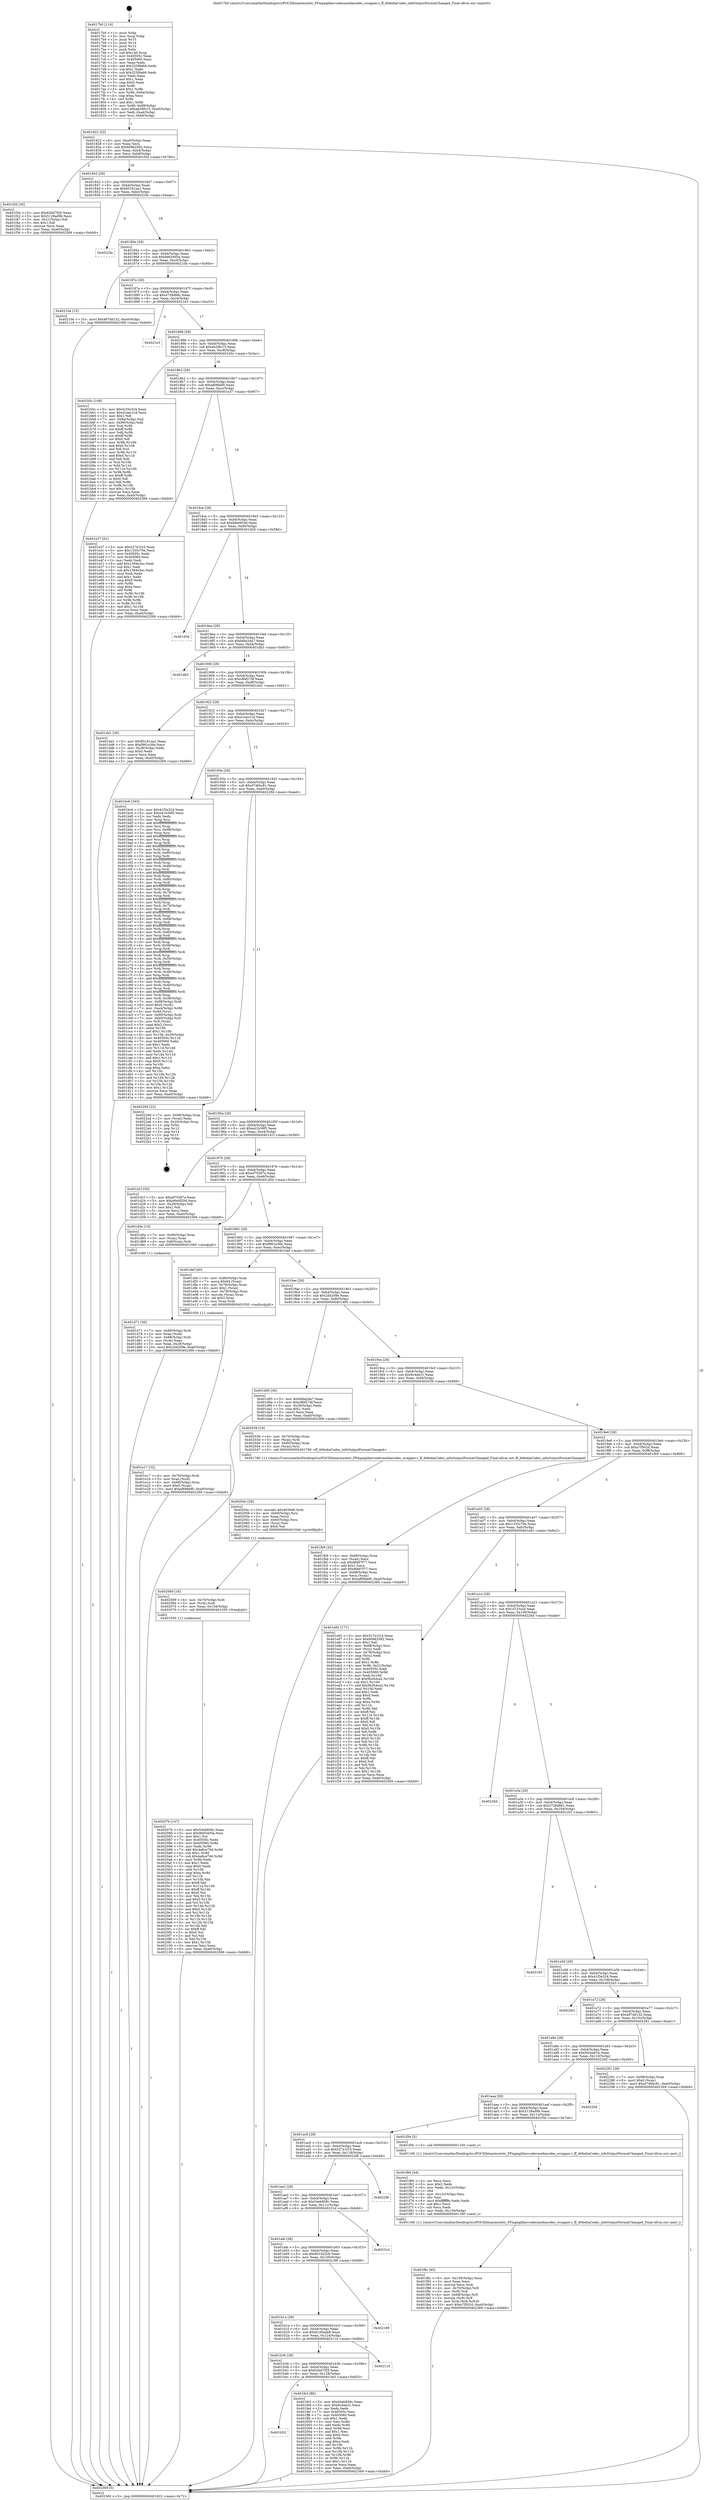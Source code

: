 digraph "0x4017b0" {
  label = "0x4017b0 (/mnt/c/Users/mathe/Desktop/tcc/POCII/binaries/extr_FFmpeglibavcodecmediacodec_wrapper.c_ff_AMediaCodec_infoOutputFormatChanged_Final-ollvm.out::main(0))"
  labelloc = "t"
  node[shape=record]

  Entry [label="",width=0.3,height=0.3,shape=circle,fillcolor=black,style=filled]
  "0x401822" [label="{
     0x401822 [32]\l
     | [instrs]\l
     &nbsp;&nbsp;0x401822 \<+6\>: mov -0xa0(%rbp),%eax\l
     &nbsp;&nbsp;0x401828 \<+2\>: mov %eax,%ecx\l
     &nbsp;&nbsp;0x40182a \<+6\>: sub $0x80862582,%ecx\l
     &nbsp;&nbsp;0x401830 \<+6\>: mov %eax,-0xb4(%rbp)\l
     &nbsp;&nbsp;0x401836 \<+6\>: mov %ecx,-0xb8(%rbp)\l
     &nbsp;&nbsp;0x40183c \<+6\>: je 0000000000401f3d \<main+0x78d\>\l
  }"]
  "0x401f3d" [label="{
     0x401f3d [30]\l
     | [instrs]\l
     &nbsp;&nbsp;0x401f3d \<+5\>: mov $0x62bd7f29,%eax\l
     &nbsp;&nbsp;0x401f42 \<+5\>: mov $0x5129ad9b,%ecx\l
     &nbsp;&nbsp;0x401f47 \<+3\>: mov -0x21(%rbp),%dl\l
     &nbsp;&nbsp;0x401f4a \<+3\>: test $0x1,%dl\l
     &nbsp;&nbsp;0x401f4d \<+3\>: cmovne %ecx,%eax\l
     &nbsp;&nbsp;0x401f50 \<+6\>: mov %eax,-0xa0(%rbp)\l
     &nbsp;&nbsp;0x401f56 \<+5\>: jmp 0000000000402369 \<main+0xbb9\>\l
  }"]
  "0x401842" [label="{
     0x401842 [28]\l
     | [instrs]\l
     &nbsp;&nbsp;0x401842 \<+5\>: jmp 0000000000401847 \<main+0x97\>\l
     &nbsp;&nbsp;0x401847 \<+6\>: mov -0xb4(%rbp),%eax\l
     &nbsp;&nbsp;0x40184d \<+5\>: sub $0x85161aa1,%eax\l
     &nbsp;&nbsp;0x401852 \<+6\>: mov %eax,-0xbc(%rbp)\l
     &nbsp;&nbsp;0x401858 \<+6\>: je 000000000040225e \<main+0xaae\>\l
  }"]
  Exit [label="",width=0.3,height=0.3,shape=circle,fillcolor=black,style=filled,peripheries=2]
  "0x40225e" [label="{
     0x40225e\l
  }", style=dashed]
  "0x40185e" [label="{
     0x40185e [28]\l
     | [instrs]\l
     &nbsp;&nbsp;0x40185e \<+5\>: jmp 0000000000401863 \<main+0xb3\>\l
     &nbsp;&nbsp;0x401863 \<+6\>: mov -0xb4(%rbp),%eax\l
     &nbsp;&nbsp;0x401869 \<+5\>: sub $0x9b63405a,%eax\l
     &nbsp;&nbsp;0x40186e \<+6\>: mov %eax,-0xc0(%rbp)\l
     &nbsp;&nbsp;0x401874 \<+6\>: je 000000000040210e \<main+0x95e\>\l
  }"]
  "0x40207b" [label="{
     0x40207b [147]\l
     | [instrs]\l
     &nbsp;&nbsp;0x40207b \<+5\>: mov $0x54eb858c,%eax\l
     &nbsp;&nbsp;0x402080 \<+5\>: mov $0x9b63405a,%esi\l
     &nbsp;&nbsp;0x402085 \<+2\>: mov $0x1,%cl\l
     &nbsp;&nbsp;0x402087 \<+7\>: mov 0x40505c,%edx\l
     &nbsp;&nbsp;0x40208e \<+8\>: mov 0x405060,%r8d\l
     &nbsp;&nbsp;0x402096 \<+3\>: mov %edx,%r9d\l
     &nbsp;&nbsp;0x402099 \<+7\>: add $0x4a8ce79d,%r9d\l
     &nbsp;&nbsp;0x4020a0 \<+4\>: sub $0x1,%r9d\l
     &nbsp;&nbsp;0x4020a4 \<+7\>: sub $0x4a8ce79d,%r9d\l
     &nbsp;&nbsp;0x4020ab \<+4\>: imul %r9d,%edx\l
     &nbsp;&nbsp;0x4020af \<+3\>: and $0x1,%edx\l
     &nbsp;&nbsp;0x4020b2 \<+3\>: cmp $0x0,%edx\l
     &nbsp;&nbsp;0x4020b5 \<+4\>: sete %r10b\l
     &nbsp;&nbsp;0x4020b9 \<+4\>: cmp $0xa,%r8d\l
     &nbsp;&nbsp;0x4020bd \<+4\>: setl %r11b\l
     &nbsp;&nbsp;0x4020c1 \<+3\>: mov %r10b,%bl\l
     &nbsp;&nbsp;0x4020c4 \<+3\>: xor $0xff,%bl\l
     &nbsp;&nbsp;0x4020c7 \<+3\>: mov %r11b,%r14b\l
     &nbsp;&nbsp;0x4020ca \<+4\>: xor $0xff,%r14b\l
     &nbsp;&nbsp;0x4020ce \<+3\>: xor $0x0,%cl\l
     &nbsp;&nbsp;0x4020d1 \<+3\>: mov %bl,%r15b\l
     &nbsp;&nbsp;0x4020d4 \<+4\>: and $0x0,%r15b\l
     &nbsp;&nbsp;0x4020d8 \<+3\>: and %cl,%r10b\l
     &nbsp;&nbsp;0x4020db \<+3\>: mov %r14b,%r12b\l
     &nbsp;&nbsp;0x4020de \<+4\>: and $0x0,%r12b\l
     &nbsp;&nbsp;0x4020e2 \<+3\>: and %cl,%r11b\l
     &nbsp;&nbsp;0x4020e5 \<+3\>: or %r10b,%r15b\l
     &nbsp;&nbsp;0x4020e8 \<+3\>: or %r11b,%r12b\l
     &nbsp;&nbsp;0x4020eb \<+3\>: xor %r12b,%r15b\l
     &nbsp;&nbsp;0x4020ee \<+3\>: or %r14b,%bl\l
     &nbsp;&nbsp;0x4020f1 \<+3\>: xor $0xff,%bl\l
     &nbsp;&nbsp;0x4020f4 \<+3\>: or $0x0,%cl\l
     &nbsp;&nbsp;0x4020f7 \<+2\>: and %cl,%bl\l
     &nbsp;&nbsp;0x4020f9 \<+3\>: or %bl,%r15b\l
     &nbsp;&nbsp;0x4020fc \<+4\>: test $0x1,%r15b\l
     &nbsp;&nbsp;0x402100 \<+3\>: cmovne %esi,%eax\l
     &nbsp;&nbsp;0x402103 \<+6\>: mov %eax,-0xa0(%rbp)\l
     &nbsp;&nbsp;0x402109 \<+5\>: jmp 0000000000402369 \<main+0xbb9\>\l
  }"]
  "0x40210e" [label="{
     0x40210e [15]\l
     | [instrs]\l
     &nbsp;&nbsp;0x40210e \<+10\>: movl $0x487dd132,-0xa0(%rbp)\l
     &nbsp;&nbsp;0x402118 \<+5\>: jmp 0000000000402369 \<main+0xbb9\>\l
  }"]
  "0x40187a" [label="{
     0x40187a [28]\l
     | [instrs]\l
     &nbsp;&nbsp;0x40187a \<+5\>: jmp 000000000040187f \<main+0xcf\>\l
     &nbsp;&nbsp;0x40187f \<+6\>: mov -0xb4(%rbp),%eax\l
     &nbsp;&nbsp;0x401885 \<+5\>: sub $0xa739db8c,%eax\l
     &nbsp;&nbsp;0x40188a \<+6\>: mov %eax,-0xc4(%rbp)\l
     &nbsp;&nbsp;0x401890 \<+6\>: je 00000000004021e3 \<main+0xa33\>\l
  }"]
  "0x402069" [label="{
     0x402069 [18]\l
     | [instrs]\l
     &nbsp;&nbsp;0x402069 \<+4\>: mov -0x70(%rbp),%rdi\l
     &nbsp;&nbsp;0x40206d \<+3\>: mov (%rdi),%rdi\l
     &nbsp;&nbsp;0x402070 \<+6\>: mov %eax,-0x134(%rbp)\l
     &nbsp;&nbsp;0x402076 \<+5\>: call 0000000000401030 \<free@plt\>\l
     | [calls]\l
     &nbsp;&nbsp;0x401030 \{1\} (unknown)\l
  }"]
  "0x4021e3" [label="{
     0x4021e3\l
  }", style=dashed]
  "0x401896" [label="{
     0x401896 [28]\l
     | [instrs]\l
     &nbsp;&nbsp;0x401896 \<+5\>: jmp 000000000040189b \<main+0xeb\>\l
     &nbsp;&nbsp;0x40189b \<+6\>: mov -0xb4(%rbp),%eax\l
     &nbsp;&nbsp;0x4018a1 \<+5\>: sub $0xab28fc15,%eax\l
     &nbsp;&nbsp;0x4018a6 \<+6\>: mov %eax,-0xc8(%rbp)\l
     &nbsp;&nbsp;0x4018ac \<+6\>: je 0000000000401b5c \<main+0x3ac\>\l
  }"]
  "0x40204c" [label="{
     0x40204c [29]\l
     | [instrs]\l
     &nbsp;&nbsp;0x40204c \<+10\>: movabs $0x4030d6,%rdi\l
     &nbsp;&nbsp;0x402056 \<+4\>: mov -0x60(%rbp),%rsi\l
     &nbsp;&nbsp;0x40205a \<+2\>: mov %eax,(%rsi)\l
     &nbsp;&nbsp;0x40205c \<+4\>: mov -0x60(%rbp),%rsi\l
     &nbsp;&nbsp;0x402060 \<+2\>: mov (%rsi),%esi\l
     &nbsp;&nbsp;0x402062 \<+2\>: mov $0x0,%al\l
     &nbsp;&nbsp;0x402064 \<+5\>: call 0000000000401040 \<printf@plt\>\l
     | [calls]\l
     &nbsp;&nbsp;0x401040 \{1\} (unknown)\l
  }"]
  "0x401b5c" [label="{
     0x401b5c [106]\l
     | [instrs]\l
     &nbsp;&nbsp;0x401b5c \<+5\>: mov $0x41f3e324,%eax\l
     &nbsp;&nbsp;0x401b61 \<+5\>: mov $0xd1eec1c4,%ecx\l
     &nbsp;&nbsp;0x401b66 \<+2\>: mov $0x1,%dl\l
     &nbsp;&nbsp;0x401b68 \<+7\>: mov -0x9a(%rbp),%sil\l
     &nbsp;&nbsp;0x401b6f \<+7\>: mov -0x99(%rbp),%dil\l
     &nbsp;&nbsp;0x401b76 \<+3\>: mov %sil,%r8b\l
     &nbsp;&nbsp;0x401b79 \<+4\>: xor $0xff,%r8b\l
     &nbsp;&nbsp;0x401b7d \<+3\>: mov %dil,%r9b\l
     &nbsp;&nbsp;0x401b80 \<+4\>: xor $0xff,%r9b\l
     &nbsp;&nbsp;0x401b84 \<+3\>: xor $0x0,%dl\l
     &nbsp;&nbsp;0x401b87 \<+3\>: mov %r8b,%r10b\l
     &nbsp;&nbsp;0x401b8a \<+4\>: and $0x0,%r10b\l
     &nbsp;&nbsp;0x401b8e \<+3\>: and %dl,%sil\l
     &nbsp;&nbsp;0x401b91 \<+3\>: mov %r9b,%r11b\l
     &nbsp;&nbsp;0x401b94 \<+4\>: and $0x0,%r11b\l
     &nbsp;&nbsp;0x401b98 \<+3\>: and %dl,%dil\l
     &nbsp;&nbsp;0x401b9b \<+3\>: or %sil,%r10b\l
     &nbsp;&nbsp;0x401b9e \<+3\>: or %dil,%r11b\l
     &nbsp;&nbsp;0x401ba1 \<+3\>: xor %r11b,%r10b\l
     &nbsp;&nbsp;0x401ba4 \<+3\>: or %r9b,%r8b\l
     &nbsp;&nbsp;0x401ba7 \<+4\>: xor $0xff,%r8b\l
     &nbsp;&nbsp;0x401bab \<+3\>: or $0x0,%dl\l
     &nbsp;&nbsp;0x401bae \<+3\>: and %dl,%r8b\l
     &nbsp;&nbsp;0x401bb1 \<+3\>: or %r8b,%r10b\l
     &nbsp;&nbsp;0x401bb4 \<+4\>: test $0x1,%r10b\l
     &nbsp;&nbsp;0x401bb8 \<+3\>: cmovne %ecx,%eax\l
     &nbsp;&nbsp;0x401bbb \<+6\>: mov %eax,-0xa0(%rbp)\l
     &nbsp;&nbsp;0x401bc1 \<+5\>: jmp 0000000000402369 \<main+0xbb9\>\l
  }"]
  "0x4018b2" [label="{
     0x4018b2 [28]\l
     | [instrs]\l
     &nbsp;&nbsp;0x4018b2 \<+5\>: jmp 00000000004018b7 \<main+0x107\>\l
     &nbsp;&nbsp;0x4018b7 \<+6\>: mov -0xb4(%rbp),%eax\l
     &nbsp;&nbsp;0x4018bd \<+5\>: sub $0xaf69bbf0,%eax\l
     &nbsp;&nbsp;0x4018c2 \<+6\>: mov %eax,-0xcc(%rbp)\l
     &nbsp;&nbsp;0x4018c8 \<+6\>: je 0000000000401e37 \<main+0x687\>\l
  }"]
  "0x402369" [label="{
     0x402369 [5]\l
     | [instrs]\l
     &nbsp;&nbsp;0x402369 \<+5\>: jmp 0000000000401822 \<main+0x72\>\l
  }"]
  "0x4017b0" [label="{
     0x4017b0 [114]\l
     | [instrs]\l
     &nbsp;&nbsp;0x4017b0 \<+1\>: push %rbp\l
     &nbsp;&nbsp;0x4017b1 \<+3\>: mov %rsp,%rbp\l
     &nbsp;&nbsp;0x4017b4 \<+2\>: push %r15\l
     &nbsp;&nbsp;0x4017b6 \<+2\>: push %r14\l
     &nbsp;&nbsp;0x4017b8 \<+2\>: push %r12\l
     &nbsp;&nbsp;0x4017ba \<+1\>: push %rbx\l
     &nbsp;&nbsp;0x4017bb \<+7\>: sub $0x140,%rsp\l
     &nbsp;&nbsp;0x4017c2 \<+7\>: mov 0x40505c,%eax\l
     &nbsp;&nbsp;0x4017c9 \<+7\>: mov 0x405060,%ecx\l
     &nbsp;&nbsp;0x4017d0 \<+2\>: mov %eax,%edx\l
     &nbsp;&nbsp;0x4017d2 \<+6\>: add $0x325f9a66,%edx\l
     &nbsp;&nbsp;0x4017d8 \<+3\>: sub $0x1,%edx\l
     &nbsp;&nbsp;0x4017db \<+6\>: sub $0x325f9a66,%edx\l
     &nbsp;&nbsp;0x4017e1 \<+3\>: imul %edx,%eax\l
     &nbsp;&nbsp;0x4017e4 \<+3\>: and $0x1,%eax\l
     &nbsp;&nbsp;0x4017e7 \<+3\>: cmp $0x0,%eax\l
     &nbsp;&nbsp;0x4017ea \<+4\>: sete %r8b\l
     &nbsp;&nbsp;0x4017ee \<+4\>: and $0x1,%r8b\l
     &nbsp;&nbsp;0x4017f2 \<+7\>: mov %r8b,-0x9a(%rbp)\l
     &nbsp;&nbsp;0x4017f9 \<+3\>: cmp $0xa,%ecx\l
     &nbsp;&nbsp;0x4017fc \<+4\>: setl %r8b\l
     &nbsp;&nbsp;0x401800 \<+4\>: and $0x1,%r8b\l
     &nbsp;&nbsp;0x401804 \<+7\>: mov %r8b,-0x99(%rbp)\l
     &nbsp;&nbsp;0x40180b \<+10\>: movl $0xab28fc15,-0xa0(%rbp)\l
     &nbsp;&nbsp;0x401815 \<+6\>: mov %edi,-0xa4(%rbp)\l
     &nbsp;&nbsp;0x40181b \<+7\>: mov %rsi,-0xb0(%rbp)\l
  }"]
  "0x401b52" [label="{
     0x401b52\l
  }", style=dashed]
  "0x401e37" [label="{
     0x401e37 [91]\l
     | [instrs]\l
     &nbsp;&nbsp;0x401e37 \<+5\>: mov $0x527e1f10,%eax\l
     &nbsp;&nbsp;0x401e3c \<+5\>: mov $0x1335c70e,%ecx\l
     &nbsp;&nbsp;0x401e41 \<+7\>: mov 0x40505c,%edx\l
     &nbsp;&nbsp;0x401e48 \<+7\>: mov 0x405060,%esi\l
     &nbsp;&nbsp;0x401e4f \<+2\>: mov %edx,%edi\l
     &nbsp;&nbsp;0x401e51 \<+6\>: add $0x1394e3ec,%edi\l
     &nbsp;&nbsp;0x401e57 \<+3\>: sub $0x1,%edi\l
     &nbsp;&nbsp;0x401e5a \<+6\>: sub $0x1394e3ec,%edi\l
     &nbsp;&nbsp;0x401e60 \<+3\>: imul %edi,%edx\l
     &nbsp;&nbsp;0x401e63 \<+3\>: and $0x1,%edx\l
     &nbsp;&nbsp;0x401e66 \<+3\>: cmp $0x0,%edx\l
     &nbsp;&nbsp;0x401e69 \<+4\>: sete %r8b\l
     &nbsp;&nbsp;0x401e6d \<+3\>: cmp $0xa,%esi\l
     &nbsp;&nbsp;0x401e70 \<+4\>: setl %r9b\l
     &nbsp;&nbsp;0x401e74 \<+3\>: mov %r8b,%r10b\l
     &nbsp;&nbsp;0x401e77 \<+3\>: and %r9b,%r10b\l
     &nbsp;&nbsp;0x401e7a \<+3\>: xor %r9b,%r8b\l
     &nbsp;&nbsp;0x401e7d \<+3\>: or %r8b,%r10b\l
     &nbsp;&nbsp;0x401e80 \<+4\>: test $0x1,%r10b\l
     &nbsp;&nbsp;0x401e84 \<+3\>: cmovne %ecx,%eax\l
     &nbsp;&nbsp;0x401e87 \<+6\>: mov %eax,-0xa0(%rbp)\l
     &nbsp;&nbsp;0x401e8d \<+5\>: jmp 0000000000402369 \<main+0xbb9\>\l
  }"]
  "0x4018ce" [label="{
     0x4018ce [28]\l
     | [instrs]\l
     &nbsp;&nbsp;0x4018ce \<+5\>: jmp 00000000004018d3 \<main+0x123\>\l
     &nbsp;&nbsp;0x4018d3 \<+6\>: mov -0xb4(%rbp),%eax\l
     &nbsp;&nbsp;0x4018d9 \<+5\>: sub $0xb6e0f20d,%eax\l
     &nbsp;&nbsp;0x4018de \<+6\>: mov %eax,-0xd0(%rbp)\l
     &nbsp;&nbsp;0x4018e4 \<+6\>: je 0000000000401d3d \<main+0x58d\>\l
  }"]
  "0x401fe3" [label="{
     0x401fe3 [86]\l
     | [instrs]\l
     &nbsp;&nbsp;0x401fe3 \<+5\>: mov $0x54eb858c,%eax\l
     &nbsp;&nbsp;0x401fe8 \<+5\>: mov $0x9c4ab31,%ecx\l
     &nbsp;&nbsp;0x401fed \<+2\>: xor %edx,%edx\l
     &nbsp;&nbsp;0x401fef \<+7\>: mov 0x40505c,%esi\l
     &nbsp;&nbsp;0x401ff6 \<+7\>: mov 0x405060,%edi\l
     &nbsp;&nbsp;0x401ffd \<+3\>: sub $0x1,%edx\l
     &nbsp;&nbsp;0x402000 \<+3\>: mov %esi,%r8d\l
     &nbsp;&nbsp;0x402003 \<+3\>: add %edx,%r8d\l
     &nbsp;&nbsp;0x402006 \<+4\>: imul %r8d,%esi\l
     &nbsp;&nbsp;0x40200a \<+3\>: and $0x1,%esi\l
     &nbsp;&nbsp;0x40200d \<+3\>: cmp $0x0,%esi\l
     &nbsp;&nbsp;0x402010 \<+4\>: sete %r9b\l
     &nbsp;&nbsp;0x402014 \<+3\>: cmp $0xa,%edi\l
     &nbsp;&nbsp;0x402017 \<+4\>: setl %r10b\l
     &nbsp;&nbsp;0x40201b \<+3\>: mov %r9b,%r11b\l
     &nbsp;&nbsp;0x40201e \<+3\>: and %r10b,%r11b\l
     &nbsp;&nbsp;0x402021 \<+3\>: xor %r10b,%r9b\l
     &nbsp;&nbsp;0x402024 \<+3\>: or %r9b,%r11b\l
     &nbsp;&nbsp;0x402027 \<+4\>: test $0x1,%r11b\l
     &nbsp;&nbsp;0x40202b \<+3\>: cmovne %ecx,%eax\l
     &nbsp;&nbsp;0x40202e \<+6\>: mov %eax,-0xa0(%rbp)\l
     &nbsp;&nbsp;0x402034 \<+5\>: jmp 0000000000402369 \<main+0xbb9\>\l
  }"]
  "0x401d3d" [label="{
     0x401d3d\l
  }", style=dashed]
  "0x4018ea" [label="{
     0x4018ea [28]\l
     | [instrs]\l
     &nbsp;&nbsp;0x4018ea \<+5\>: jmp 00000000004018ef \<main+0x13f\>\l
     &nbsp;&nbsp;0x4018ef \<+6\>: mov -0xb4(%rbp),%eax\l
     &nbsp;&nbsp;0x4018f5 \<+5\>: sub $0xbfda2da7,%eax\l
     &nbsp;&nbsp;0x4018fa \<+6\>: mov %eax,-0xd4(%rbp)\l
     &nbsp;&nbsp;0x401900 \<+6\>: je 0000000000401db3 \<main+0x603\>\l
  }"]
  "0x401b36" [label="{
     0x401b36 [28]\l
     | [instrs]\l
     &nbsp;&nbsp;0x401b36 \<+5\>: jmp 0000000000401b3b \<main+0x38b\>\l
     &nbsp;&nbsp;0x401b3b \<+6\>: mov -0xb4(%rbp),%eax\l
     &nbsp;&nbsp;0x401b41 \<+5\>: sub $0x62bd7f29,%eax\l
     &nbsp;&nbsp;0x401b46 \<+6\>: mov %eax,-0x128(%rbp)\l
     &nbsp;&nbsp;0x401b4c \<+6\>: je 0000000000401fe3 \<main+0x833\>\l
  }"]
  "0x401db3" [label="{
     0x401db3\l
  }", style=dashed]
  "0x401906" [label="{
     0x401906 [28]\l
     | [instrs]\l
     &nbsp;&nbsp;0x401906 \<+5\>: jmp 000000000040190b \<main+0x15b\>\l
     &nbsp;&nbsp;0x40190b \<+6\>: mov -0xb4(%rbp),%eax\l
     &nbsp;&nbsp;0x401911 \<+5\>: sub $0xc8bf27df,%eax\l
     &nbsp;&nbsp;0x401916 \<+6\>: mov %eax,-0xd8(%rbp)\l
     &nbsp;&nbsp;0x40191c \<+6\>: je 0000000000401dd1 \<main+0x621\>\l
  }"]
  "0x40211d" [label="{
     0x40211d\l
  }", style=dashed]
  "0x401dd1" [label="{
     0x401dd1 [30]\l
     | [instrs]\l
     &nbsp;&nbsp;0x401dd1 \<+5\>: mov $0x85161aa1,%eax\l
     &nbsp;&nbsp;0x401dd6 \<+5\>: mov $0xf961e36e,%ecx\l
     &nbsp;&nbsp;0x401ddb \<+3\>: mov -0x28(%rbp),%edx\l
     &nbsp;&nbsp;0x401dde \<+3\>: cmp $0x0,%edx\l
     &nbsp;&nbsp;0x401de1 \<+3\>: cmove %ecx,%eax\l
     &nbsp;&nbsp;0x401de4 \<+6\>: mov %eax,-0xa0(%rbp)\l
     &nbsp;&nbsp;0x401dea \<+5\>: jmp 0000000000402369 \<main+0xbb9\>\l
  }"]
  "0x401922" [label="{
     0x401922 [28]\l
     | [instrs]\l
     &nbsp;&nbsp;0x401922 \<+5\>: jmp 0000000000401927 \<main+0x177\>\l
     &nbsp;&nbsp;0x401927 \<+6\>: mov -0xb4(%rbp),%eax\l
     &nbsp;&nbsp;0x40192d \<+5\>: sub $0xd1eec1c4,%eax\l
     &nbsp;&nbsp;0x401932 \<+6\>: mov %eax,-0xdc(%rbp)\l
     &nbsp;&nbsp;0x401938 \<+6\>: je 0000000000401bc6 \<main+0x416\>\l
  }"]
  "0x401b1a" [label="{
     0x401b1a [28]\l
     | [instrs]\l
     &nbsp;&nbsp;0x401b1a \<+5\>: jmp 0000000000401b1f \<main+0x36f\>\l
     &nbsp;&nbsp;0x401b1f \<+6\>: mov -0xb4(%rbp),%eax\l
     &nbsp;&nbsp;0x401b25 \<+5\>: sub $0x61d5eab8,%eax\l
     &nbsp;&nbsp;0x401b2a \<+6\>: mov %eax,-0x124(%rbp)\l
     &nbsp;&nbsp;0x401b30 \<+6\>: je 000000000040211d \<main+0x96d\>\l
  }"]
  "0x401bc6" [label="{
     0x401bc6 [345]\l
     | [instrs]\l
     &nbsp;&nbsp;0x401bc6 \<+5\>: mov $0x41f3e324,%eax\l
     &nbsp;&nbsp;0x401bcb \<+5\>: mov $0xe41b39f5,%ecx\l
     &nbsp;&nbsp;0x401bd0 \<+2\>: xor %edx,%edx\l
     &nbsp;&nbsp;0x401bd2 \<+3\>: mov %rsp,%rsi\l
     &nbsp;&nbsp;0x401bd5 \<+4\>: add $0xfffffffffffffff0,%rsi\l
     &nbsp;&nbsp;0x401bd9 \<+3\>: mov %rsi,%rsp\l
     &nbsp;&nbsp;0x401bdc \<+7\>: mov %rsi,-0x98(%rbp)\l
     &nbsp;&nbsp;0x401be3 \<+3\>: mov %rsp,%rsi\l
     &nbsp;&nbsp;0x401be6 \<+4\>: add $0xfffffffffffffff0,%rsi\l
     &nbsp;&nbsp;0x401bea \<+3\>: mov %rsi,%rsp\l
     &nbsp;&nbsp;0x401bed \<+3\>: mov %rsp,%rdi\l
     &nbsp;&nbsp;0x401bf0 \<+4\>: add $0xfffffffffffffff0,%rdi\l
     &nbsp;&nbsp;0x401bf4 \<+3\>: mov %rdi,%rsp\l
     &nbsp;&nbsp;0x401bf7 \<+7\>: mov %rdi,-0x90(%rbp)\l
     &nbsp;&nbsp;0x401bfe \<+3\>: mov %rsp,%rdi\l
     &nbsp;&nbsp;0x401c01 \<+4\>: add $0xfffffffffffffff0,%rdi\l
     &nbsp;&nbsp;0x401c05 \<+3\>: mov %rdi,%rsp\l
     &nbsp;&nbsp;0x401c08 \<+7\>: mov %rdi,-0x88(%rbp)\l
     &nbsp;&nbsp;0x401c0f \<+3\>: mov %rsp,%rdi\l
     &nbsp;&nbsp;0x401c12 \<+4\>: add $0xfffffffffffffff0,%rdi\l
     &nbsp;&nbsp;0x401c16 \<+3\>: mov %rdi,%rsp\l
     &nbsp;&nbsp;0x401c19 \<+4\>: mov %rdi,-0x80(%rbp)\l
     &nbsp;&nbsp;0x401c1d \<+3\>: mov %rsp,%rdi\l
     &nbsp;&nbsp;0x401c20 \<+4\>: add $0xfffffffffffffff0,%rdi\l
     &nbsp;&nbsp;0x401c24 \<+3\>: mov %rdi,%rsp\l
     &nbsp;&nbsp;0x401c27 \<+4\>: mov %rdi,-0x78(%rbp)\l
     &nbsp;&nbsp;0x401c2b \<+3\>: mov %rsp,%rdi\l
     &nbsp;&nbsp;0x401c2e \<+4\>: add $0xfffffffffffffff0,%rdi\l
     &nbsp;&nbsp;0x401c32 \<+3\>: mov %rdi,%rsp\l
     &nbsp;&nbsp;0x401c35 \<+4\>: mov %rdi,-0x70(%rbp)\l
     &nbsp;&nbsp;0x401c39 \<+3\>: mov %rsp,%rdi\l
     &nbsp;&nbsp;0x401c3c \<+4\>: add $0xfffffffffffffff0,%rdi\l
     &nbsp;&nbsp;0x401c40 \<+3\>: mov %rdi,%rsp\l
     &nbsp;&nbsp;0x401c43 \<+4\>: mov %rdi,-0x68(%rbp)\l
     &nbsp;&nbsp;0x401c47 \<+3\>: mov %rsp,%rdi\l
     &nbsp;&nbsp;0x401c4a \<+4\>: add $0xfffffffffffffff0,%rdi\l
     &nbsp;&nbsp;0x401c4e \<+3\>: mov %rdi,%rsp\l
     &nbsp;&nbsp;0x401c51 \<+4\>: mov %rdi,-0x60(%rbp)\l
     &nbsp;&nbsp;0x401c55 \<+3\>: mov %rsp,%rdi\l
     &nbsp;&nbsp;0x401c58 \<+4\>: add $0xfffffffffffffff0,%rdi\l
     &nbsp;&nbsp;0x401c5c \<+3\>: mov %rdi,%rsp\l
     &nbsp;&nbsp;0x401c5f \<+4\>: mov %rdi,-0x58(%rbp)\l
     &nbsp;&nbsp;0x401c63 \<+3\>: mov %rsp,%rdi\l
     &nbsp;&nbsp;0x401c66 \<+4\>: add $0xfffffffffffffff0,%rdi\l
     &nbsp;&nbsp;0x401c6a \<+3\>: mov %rdi,%rsp\l
     &nbsp;&nbsp;0x401c6d \<+4\>: mov %rdi,-0x50(%rbp)\l
     &nbsp;&nbsp;0x401c71 \<+3\>: mov %rsp,%rdi\l
     &nbsp;&nbsp;0x401c74 \<+4\>: add $0xfffffffffffffff0,%rdi\l
     &nbsp;&nbsp;0x401c78 \<+3\>: mov %rdi,%rsp\l
     &nbsp;&nbsp;0x401c7b \<+4\>: mov %rdi,-0x48(%rbp)\l
     &nbsp;&nbsp;0x401c7f \<+3\>: mov %rsp,%rdi\l
     &nbsp;&nbsp;0x401c82 \<+4\>: add $0xfffffffffffffff0,%rdi\l
     &nbsp;&nbsp;0x401c86 \<+3\>: mov %rdi,%rsp\l
     &nbsp;&nbsp;0x401c89 \<+4\>: mov %rdi,-0x40(%rbp)\l
     &nbsp;&nbsp;0x401c8d \<+3\>: mov %rsp,%rdi\l
     &nbsp;&nbsp;0x401c90 \<+4\>: add $0xfffffffffffffff0,%rdi\l
     &nbsp;&nbsp;0x401c94 \<+3\>: mov %rdi,%rsp\l
     &nbsp;&nbsp;0x401c97 \<+4\>: mov %rdi,-0x38(%rbp)\l
     &nbsp;&nbsp;0x401c9b \<+7\>: mov -0x98(%rbp),%rdi\l
     &nbsp;&nbsp;0x401ca2 \<+6\>: movl $0x0,(%rdi)\l
     &nbsp;&nbsp;0x401ca8 \<+7\>: mov -0xa4(%rbp),%r8d\l
     &nbsp;&nbsp;0x401caf \<+3\>: mov %r8d,(%rsi)\l
     &nbsp;&nbsp;0x401cb2 \<+7\>: mov -0x90(%rbp),%rdi\l
     &nbsp;&nbsp;0x401cb9 \<+7\>: mov -0xb0(%rbp),%r9\l
     &nbsp;&nbsp;0x401cc0 \<+3\>: mov %r9,(%rdi)\l
     &nbsp;&nbsp;0x401cc3 \<+3\>: cmpl $0x2,(%rsi)\l
     &nbsp;&nbsp;0x401cc6 \<+4\>: setne %r10b\l
     &nbsp;&nbsp;0x401cca \<+4\>: and $0x1,%r10b\l
     &nbsp;&nbsp;0x401cce \<+4\>: mov %r10b,-0x29(%rbp)\l
     &nbsp;&nbsp;0x401cd2 \<+8\>: mov 0x40505c,%r11d\l
     &nbsp;&nbsp;0x401cda \<+7\>: mov 0x405060,%ebx\l
     &nbsp;&nbsp;0x401ce1 \<+3\>: sub $0x1,%edx\l
     &nbsp;&nbsp;0x401ce4 \<+3\>: mov %r11d,%r14d\l
     &nbsp;&nbsp;0x401ce7 \<+3\>: add %edx,%r14d\l
     &nbsp;&nbsp;0x401cea \<+4\>: imul %r14d,%r11d\l
     &nbsp;&nbsp;0x401cee \<+4\>: and $0x1,%r11d\l
     &nbsp;&nbsp;0x401cf2 \<+4\>: cmp $0x0,%r11d\l
     &nbsp;&nbsp;0x401cf6 \<+4\>: sete %r10b\l
     &nbsp;&nbsp;0x401cfa \<+3\>: cmp $0xa,%ebx\l
     &nbsp;&nbsp;0x401cfd \<+4\>: setl %r15b\l
     &nbsp;&nbsp;0x401d01 \<+3\>: mov %r10b,%r12b\l
     &nbsp;&nbsp;0x401d04 \<+3\>: and %r15b,%r12b\l
     &nbsp;&nbsp;0x401d07 \<+3\>: xor %r15b,%r10b\l
     &nbsp;&nbsp;0x401d0a \<+3\>: or %r10b,%r12b\l
     &nbsp;&nbsp;0x401d0d \<+4\>: test $0x1,%r12b\l
     &nbsp;&nbsp;0x401d11 \<+3\>: cmovne %ecx,%eax\l
     &nbsp;&nbsp;0x401d14 \<+6\>: mov %eax,-0xa0(%rbp)\l
     &nbsp;&nbsp;0x401d1a \<+5\>: jmp 0000000000402369 \<main+0xbb9\>\l
  }"]
  "0x40193e" [label="{
     0x40193e [28]\l
     | [instrs]\l
     &nbsp;&nbsp;0x40193e \<+5\>: jmp 0000000000401943 \<main+0x193\>\l
     &nbsp;&nbsp;0x401943 \<+6\>: mov -0xb4(%rbp),%eax\l
     &nbsp;&nbsp;0x401949 \<+5\>: sub $0xd746bc81,%eax\l
     &nbsp;&nbsp;0x40194e \<+6\>: mov %eax,-0xe0(%rbp)\l
     &nbsp;&nbsp;0x401954 \<+6\>: je 000000000040229d \<main+0xaed\>\l
  }"]
  "0x402189" [label="{
     0x402189\l
  }", style=dashed]
  "0x401afe" [label="{
     0x401afe [28]\l
     | [instrs]\l
     &nbsp;&nbsp;0x401afe \<+5\>: jmp 0000000000401b03 \<main+0x353\>\l
     &nbsp;&nbsp;0x401b03 \<+6\>: mov -0xb4(%rbp),%eax\l
     &nbsp;&nbsp;0x401b09 \<+5\>: sub $0x601022cb,%eax\l
     &nbsp;&nbsp;0x401b0e \<+6\>: mov %eax,-0x120(%rbp)\l
     &nbsp;&nbsp;0x401b14 \<+6\>: je 0000000000402189 \<main+0x9d9\>\l
  }"]
  "0x40229d" [label="{
     0x40229d [22]\l
     | [instrs]\l
     &nbsp;&nbsp;0x40229d \<+7\>: mov -0x98(%rbp),%rax\l
     &nbsp;&nbsp;0x4022a4 \<+2\>: mov (%rax),%eax\l
     &nbsp;&nbsp;0x4022a6 \<+4\>: lea -0x20(%rbp),%rsp\l
     &nbsp;&nbsp;0x4022aa \<+1\>: pop %rbx\l
     &nbsp;&nbsp;0x4022ab \<+2\>: pop %r12\l
     &nbsp;&nbsp;0x4022ad \<+2\>: pop %r14\l
     &nbsp;&nbsp;0x4022af \<+2\>: pop %r15\l
     &nbsp;&nbsp;0x4022b1 \<+1\>: pop %rbp\l
     &nbsp;&nbsp;0x4022b2 \<+1\>: ret\l
  }"]
  "0x40195a" [label="{
     0x40195a [28]\l
     | [instrs]\l
     &nbsp;&nbsp;0x40195a \<+5\>: jmp 000000000040195f \<main+0x1af\>\l
     &nbsp;&nbsp;0x40195f \<+6\>: mov -0xb4(%rbp),%eax\l
     &nbsp;&nbsp;0x401965 \<+5\>: sub $0xe41b39f5,%eax\l
     &nbsp;&nbsp;0x40196a \<+6\>: mov %eax,-0xe4(%rbp)\l
     &nbsp;&nbsp;0x401970 \<+6\>: je 0000000000401d1f \<main+0x56f\>\l
  }"]
  "0x40231d" [label="{
     0x40231d\l
  }", style=dashed]
  "0x401d1f" [label="{
     0x401d1f [30]\l
     | [instrs]\l
     &nbsp;&nbsp;0x401d1f \<+5\>: mov $0xef75587a,%eax\l
     &nbsp;&nbsp;0x401d24 \<+5\>: mov $0xb6e0f20d,%ecx\l
     &nbsp;&nbsp;0x401d29 \<+3\>: mov -0x29(%rbp),%dl\l
     &nbsp;&nbsp;0x401d2c \<+3\>: test $0x1,%dl\l
     &nbsp;&nbsp;0x401d2f \<+3\>: cmovne %ecx,%eax\l
     &nbsp;&nbsp;0x401d32 \<+6\>: mov %eax,-0xa0(%rbp)\l
     &nbsp;&nbsp;0x401d38 \<+5\>: jmp 0000000000402369 \<main+0xbb9\>\l
  }"]
  "0x401976" [label="{
     0x401976 [28]\l
     | [instrs]\l
     &nbsp;&nbsp;0x401976 \<+5\>: jmp 000000000040197b \<main+0x1cb\>\l
     &nbsp;&nbsp;0x40197b \<+6\>: mov -0xb4(%rbp),%eax\l
     &nbsp;&nbsp;0x401981 \<+5\>: sub $0xef75587a,%eax\l
     &nbsp;&nbsp;0x401986 \<+6\>: mov %eax,-0xe8(%rbp)\l
     &nbsp;&nbsp;0x40198c \<+6\>: je 0000000000401d5e \<main+0x5ae\>\l
  }"]
  "0x401ae2" [label="{
     0x401ae2 [28]\l
     | [instrs]\l
     &nbsp;&nbsp;0x401ae2 \<+5\>: jmp 0000000000401ae7 \<main+0x337\>\l
     &nbsp;&nbsp;0x401ae7 \<+6\>: mov -0xb4(%rbp),%eax\l
     &nbsp;&nbsp;0x401aed \<+5\>: sub $0x54eb858c,%eax\l
     &nbsp;&nbsp;0x401af2 \<+6\>: mov %eax,-0x11c(%rbp)\l
     &nbsp;&nbsp;0x401af8 \<+6\>: je 000000000040231d \<main+0xb6d\>\l
  }"]
  "0x401d5e" [label="{
     0x401d5e [19]\l
     | [instrs]\l
     &nbsp;&nbsp;0x401d5e \<+7\>: mov -0x90(%rbp),%rax\l
     &nbsp;&nbsp;0x401d65 \<+3\>: mov (%rax),%rax\l
     &nbsp;&nbsp;0x401d68 \<+4\>: mov 0x8(%rax),%rdi\l
     &nbsp;&nbsp;0x401d6c \<+5\>: call 0000000000401060 \<atoi@plt\>\l
     | [calls]\l
     &nbsp;&nbsp;0x401060 \{1\} (unknown)\l
  }"]
  "0x401992" [label="{
     0x401992 [28]\l
     | [instrs]\l
     &nbsp;&nbsp;0x401992 \<+5\>: jmp 0000000000401997 \<main+0x1e7\>\l
     &nbsp;&nbsp;0x401997 \<+6\>: mov -0xb4(%rbp),%eax\l
     &nbsp;&nbsp;0x40199d \<+5\>: sub $0xf961e36e,%eax\l
     &nbsp;&nbsp;0x4019a2 \<+6\>: mov %eax,-0xec(%rbp)\l
     &nbsp;&nbsp;0x4019a8 \<+6\>: je 0000000000401def \<main+0x63f\>\l
  }"]
  "0x401d71" [label="{
     0x401d71 [36]\l
     | [instrs]\l
     &nbsp;&nbsp;0x401d71 \<+7\>: mov -0x88(%rbp),%rdi\l
     &nbsp;&nbsp;0x401d78 \<+2\>: mov %eax,(%rdi)\l
     &nbsp;&nbsp;0x401d7a \<+7\>: mov -0x88(%rbp),%rdi\l
     &nbsp;&nbsp;0x401d81 \<+2\>: mov (%rdi),%eax\l
     &nbsp;&nbsp;0x401d83 \<+3\>: mov %eax,-0x28(%rbp)\l
     &nbsp;&nbsp;0x401d86 \<+10\>: movl $0x2d4209e,-0xa0(%rbp)\l
     &nbsp;&nbsp;0x401d90 \<+5\>: jmp 0000000000402369 \<main+0xbb9\>\l
  }"]
  "0x4022f8" [label="{
     0x4022f8\l
  }", style=dashed]
  "0x401def" [label="{
     0x401def [40]\l
     | [instrs]\l
     &nbsp;&nbsp;0x401def \<+4\>: mov -0x80(%rbp),%rax\l
     &nbsp;&nbsp;0x401df3 \<+7\>: movq $0x64,(%rax)\l
     &nbsp;&nbsp;0x401dfa \<+4\>: mov -0x78(%rbp),%rax\l
     &nbsp;&nbsp;0x401dfe \<+6\>: movl $0x1,(%rax)\l
     &nbsp;&nbsp;0x401e04 \<+4\>: mov -0x78(%rbp),%rax\l
     &nbsp;&nbsp;0x401e08 \<+3\>: movslq (%rax),%rax\l
     &nbsp;&nbsp;0x401e0b \<+4\>: shl $0x3,%rax\l
     &nbsp;&nbsp;0x401e0f \<+3\>: mov %rax,%rdi\l
     &nbsp;&nbsp;0x401e12 \<+5\>: call 0000000000401050 \<malloc@plt\>\l
     | [calls]\l
     &nbsp;&nbsp;0x401050 \{1\} (unknown)\l
  }"]
  "0x4019ae" [label="{
     0x4019ae [28]\l
     | [instrs]\l
     &nbsp;&nbsp;0x4019ae \<+5\>: jmp 00000000004019b3 \<main+0x203\>\l
     &nbsp;&nbsp;0x4019b3 \<+6\>: mov -0xb4(%rbp),%eax\l
     &nbsp;&nbsp;0x4019b9 \<+5\>: sub $0x2d4209e,%eax\l
     &nbsp;&nbsp;0x4019be \<+6\>: mov %eax,-0xf0(%rbp)\l
     &nbsp;&nbsp;0x4019c4 \<+6\>: je 0000000000401d95 \<main+0x5e5\>\l
  }"]
  "0x401f8c" [label="{
     0x401f8c [45]\l
     | [instrs]\l
     &nbsp;&nbsp;0x401f8c \<+6\>: mov -0x130(%rbp),%ecx\l
     &nbsp;&nbsp;0x401f92 \<+3\>: imul %eax,%ecx\l
     &nbsp;&nbsp;0x401f95 \<+3\>: movslq %ecx,%rdi\l
     &nbsp;&nbsp;0x401f98 \<+4\>: mov -0x70(%rbp),%r8\l
     &nbsp;&nbsp;0x401f9c \<+3\>: mov (%r8),%r8\l
     &nbsp;&nbsp;0x401f9f \<+4\>: mov -0x68(%rbp),%r9\l
     &nbsp;&nbsp;0x401fa3 \<+3\>: movslq (%r9),%r9\l
     &nbsp;&nbsp;0x401fa6 \<+4\>: mov %rdi,(%r8,%r9,8)\l
     &nbsp;&nbsp;0x401faa \<+10\>: movl $0xa7f502d,-0xa0(%rbp)\l
     &nbsp;&nbsp;0x401fb4 \<+5\>: jmp 0000000000402369 \<main+0xbb9\>\l
  }"]
  "0x401d95" [label="{
     0x401d95 [30]\l
     | [instrs]\l
     &nbsp;&nbsp;0x401d95 \<+5\>: mov $0xbfda2da7,%eax\l
     &nbsp;&nbsp;0x401d9a \<+5\>: mov $0xc8bf27df,%ecx\l
     &nbsp;&nbsp;0x401d9f \<+3\>: mov -0x28(%rbp),%edx\l
     &nbsp;&nbsp;0x401da2 \<+3\>: cmp $0x1,%edx\l
     &nbsp;&nbsp;0x401da5 \<+3\>: cmovl %ecx,%eax\l
     &nbsp;&nbsp;0x401da8 \<+6\>: mov %eax,-0xa0(%rbp)\l
     &nbsp;&nbsp;0x401dae \<+5\>: jmp 0000000000402369 \<main+0xbb9\>\l
  }"]
  "0x4019ca" [label="{
     0x4019ca [28]\l
     | [instrs]\l
     &nbsp;&nbsp;0x4019ca \<+5\>: jmp 00000000004019cf \<main+0x21f\>\l
     &nbsp;&nbsp;0x4019cf \<+6\>: mov -0xb4(%rbp),%eax\l
     &nbsp;&nbsp;0x4019d5 \<+5\>: sub $0x9c4ab31,%eax\l
     &nbsp;&nbsp;0x4019da \<+6\>: mov %eax,-0xf4(%rbp)\l
     &nbsp;&nbsp;0x4019e0 \<+6\>: je 0000000000402039 \<main+0x889\>\l
  }"]
  "0x401e17" [label="{
     0x401e17 [32]\l
     | [instrs]\l
     &nbsp;&nbsp;0x401e17 \<+4\>: mov -0x70(%rbp),%rdi\l
     &nbsp;&nbsp;0x401e1b \<+3\>: mov %rax,(%rdi)\l
     &nbsp;&nbsp;0x401e1e \<+4\>: mov -0x68(%rbp),%rax\l
     &nbsp;&nbsp;0x401e22 \<+6\>: movl $0x0,(%rax)\l
     &nbsp;&nbsp;0x401e28 \<+10\>: movl $0xaf69bbf0,-0xa0(%rbp)\l
     &nbsp;&nbsp;0x401e32 \<+5\>: jmp 0000000000402369 \<main+0xbb9\>\l
  }"]
  "0x401f60" [label="{
     0x401f60 [44]\l
     | [instrs]\l
     &nbsp;&nbsp;0x401f60 \<+2\>: xor %ecx,%ecx\l
     &nbsp;&nbsp;0x401f62 \<+5\>: mov $0x2,%edx\l
     &nbsp;&nbsp;0x401f67 \<+6\>: mov %edx,-0x12c(%rbp)\l
     &nbsp;&nbsp;0x401f6d \<+1\>: cltd\l
     &nbsp;&nbsp;0x401f6e \<+6\>: mov -0x12c(%rbp),%esi\l
     &nbsp;&nbsp;0x401f74 \<+2\>: idiv %esi\l
     &nbsp;&nbsp;0x401f76 \<+6\>: imul $0xfffffffe,%edx,%edx\l
     &nbsp;&nbsp;0x401f7c \<+3\>: sub $0x1,%ecx\l
     &nbsp;&nbsp;0x401f7f \<+2\>: sub %ecx,%edx\l
     &nbsp;&nbsp;0x401f81 \<+6\>: mov %edx,-0x130(%rbp)\l
     &nbsp;&nbsp;0x401f87 \<+5\>: call 0000000000401160 \<next_i\>\l
     | [calls]\l
     &nbsp;&nbsp;0x401160 \{1\} (/mnt/c/Users/mathe/Desktop/tcc/POCII/binaries/extr_FFmpeglibavcodecmediacodec_wrapper.c_ff_AMediaCodec_infoOutputFormatChanged_Final-ollvm.out::next_i)\l
  }"]
  "0x402039" [label="{
     0x402039 [19]\l
     | [instrs]\l
     &nbsp;&nbsp;0x402039 \<+4\>: mov -0x70(%rbp),%rax\l
     &nbsp;&nbsp;0x40203d \<+3\>: mov (%rax),%rdi\l
     &nbsp;&nbsp;0x402040 \<+4\>: mov -0x80(%rbp),%rax\l
     &nbsp;&nbsp;0x402044 \<+3\>: mov (%rax),%rsi\l
     &nbsp;&nbsp;0x402047 \<+5\>: call 0000000000401780 \<ff_AMediaCodec_infoOutputFormatChanged\>\l
     | [calls]\l
     &nbsp;&nbsp;0x401780 \{1\} (/mnt/c/Users/mathe/Desktop/tcc/POCII/binaries/extr_FFmpeglibavcodecmediacodec_wrapper.c_ff_AMediaCodec_infoOutputFormatChanged_Final-ollvm.out::ff_AMediaCodec_infoOutputFormatChanged)\l
  }"]
  "0x4019e6" [label="{
     0x4019e6 [28]\l
     | [instrs]\l
     &nbsp;&nbsp;0x4019e6 \<+5\>: jmp 00000000004019eb \<main+0x23b\>\l
     &nbsp;&nbsp;0x4019eb \<+6\>: mov -0xb4(%rbp),%eax\l
     &nbsp;&nbsp;0x4019f1 \<+5\>: sub $0xa7f502d,%eax\l
     &nbsp;&nbsp;0x4019f6 \<+6\>: mov %eax,-0xf8(%rbp)\l
     &nbsp;&nbsp;0x4019fc \<+6\>: je 0000000000401fb9 \<main+0x809\>\l
  }"]
  "0x401ac6" [label="{
     0x401ac6 [28]\l
     | [instrs]\l
     &nbsp;&nbsp;0x401ac6 \<+5\>: jmp 0000000000401acb \<main+0x31b\>\l
     &nbsp;&nbsp;0x401acb \<+6\>: mov -0xb4(%rbp),%eax\l
     &nbsp;&nbsp;0x401ad1 \<+5\>: sub $0x527e1f10,%eax\l
     &nbsp;&nbsp;0x401ad6 \<+6\>: mov %eax,-0x118(%rbp)\l
     &nbsp;&nbsp;0x401adc \<+6\>: je 00000000004022f8 \<main+0xb48\>\l
  }"]
  "0x401fb9" [label="{
     0x401fb9 [42]\l
     | [instrs]\l
     &nbsp;&nbsp;0x401fb9 \<+4\>: mov -0x68(%rbp),%rax\l
     &nbsp;&nbsp;0x401fbd \<+2\>: mov (%rax),%ecx\l
     &nbsp;&nbsp;0x401fbf \<+6\>: sub $0x9f497f77,%ecx\l
     &nbsp;&nbsp;0x401fc5 \<+3\>: add $0x1,%ecx\l
     &nbsp;&nbsp;0x401fc8 \<+6\>: add $0x9f497f77,%ecx\l
     &nbsp;&nbsp;0x401fce \<+4\>: mov -0x68(%rbp),%rax\l
     &nbsp;&nbsp;0x401fd2 \<+2\>: mov %ecx,(%rax)\l
     &nbsp;&nbsp;0x401fd4 \<+10\>: movl $0xaf69bbf0,-0xa0(%rbp)\l
     &nbsp;&nbsp;0x401fde \<+5\>: jmp 0000000000402369 \<main+0xbb9\>\l
  }"]
  "0x401a02" [label="{
     0x401a02 [28]\l
     | [instrs]\l
     &nbsp;&nbsp;0x401a02 \<+5\>: jmp 0000000000401a07 \<main+0x257\>\l
     &nbsp;&nbsp;0x401a07 \<+6\>: mov -0xb4(%rbp),%eax\l
     &nbsp;&nbsp;0x401a0d \<+5\>: sub $0x1335c70e,%eax\l
     &nbsp;&nbsp;0x401a12 \<+6\>: mov %eax,-0xfc(%rbp)\l
     &nbsp;&nbsp;0x401a18 \<+6\>: je 0000000000401e92 \<main+0x6e2\>\l
  }"]
  "0x401f5b" [label="{
     0x401f5b [5]\l
     | [instrs]\l
     &nbsp;&nbsp;0x401f5b \<+5\>: call 0000000000401160 \<next_i\>\l
     | [calls]\l
     &nbsp;&nbsp;0x401160 \{1\} (/mnt/c/Users/mathe/Desktop/tcc/POCII/binaries/extr_FFmpeglibavcodecmediacodec_wrapper.c_ff_AMediaCodec_infoOutputFormatChanged_Final-ollvm.out::next_i)\l
  }"]
  "0x401e92" [label="{
     0x401e92 [171]\l
     | [instrs]\l
     &nbsp;&nbsp;0x401e92 \<+5\>: mov $0x527e1f10,%eax\l
     &nbsp;&nbsp;0x401e97 \<+5\>: mov $0x80862582,%ecx\l
     &nbsp;&nbsp;0x401e9c \<+2\>: mov $0x1,%dl\l
     &nbsp;&nbsp;0x401e9e \<+4\>: mov -0x68(%rbp),%rsi\l
     &nbsp;&nbsp;0x401ea2 \<+2\>: mov (%rsi),%edi\l
     &nbsp;&nbsp;0x401ea4 \<+4\>: mov -0x78(%rbp),%rsi\l
     &nbsp;&nbsp;0x401ea8 \<+2\>: cmp (%rsi),%edi\l
     &nbsp;&nbsp;0x401eaa \<+4\>: setl %r8b\l
     &nbsp;&nbsp;0x401eae \<+4\>: and $0x1,%r8b\l
     &nbsp;&nbsp;0x401eb2 \<+4\>: mov %r8b,-0x21(%rbp)\l
     &nbsp;&nbsp;0x401eb6 \<+7\>: mov 0x40505c,%edi\l
     &nbsp;&nbsp;0x401ebd \<+8\>: mov 0x405060,%r9d\l
     &nbsp;&nbsp;0x401ec5 \<+3\>: mov %edi,%r10d\l
     &nbsp;&nbsp;0x401ec8 \<+7\>: sub $0x9b2b4ca2,%r10d\l
     &nbsp;&nbsp;0x401ecf \<+4\>: sub $0x1,%r10d\l
     &nbsp;&nbsp;0x401ed3 \<+7\>: add $0x9b2b4ca2,%r10d\l
     &nbsp;&nbsp;0x401eda \<+4\>: imul %r10d,%edi\l
     &nbsp;&nbsp;0x401ede \<+3\>: and $0x1,%edi\l
     &nbsp;&nbsp;0x401ee1 \<+3\>: cmp $0x0,%edi\l
     &nbsp;&nbsp;0x401ee4 \<+4\>: sete %r8b\l
     &nbsp;&nbsp;0x401ee8 \<+4\>: cmp $0xa,%r9d\l
     &nbsp;&nbsp;0x401eec \<+4\>: setl %r11b\l
     &nbsp;&nbsp;0x401ef0 \<+3\>: mov %r8b,%bl\l
     &nbsp;&nbsp;0x401ef3 \<+3\>: xor $0xff,%bl\l
     &nbsp;&nbsp;0x401ef6 \<+3\>: mov %r11b,%r14b\l
     &nbsp;&nbsp;0x401ef9 \<+4\>: xor $0xff,%r14b\l
     &nbsp;&nbsp;0x401efd \<+3\>: xor $0x0,%dl\l
     &nbsp;&nbsp;0x401f00 \<+3\>: mov %bl,%r15b\l
     &nbsp;&nbsp;0x401f03 \<+4\>: and $0x0,%r15b\l
     &nbsp;&nbsp;0x401f07 \<+3\>: and %dl,%r8b\l
     &nbsp;&nbsp;0x401f0a \<+3\>: mov %r14b,%r12b\l
     &nbsp;&nbsp;0x401f0d \<+4\>: and $0x0,%r12b\l
     &nbsp;&nbsp;0x401f11 \<+3\>: and %dl,%r11b\l
     &nbsp;&nbsp;0x401f14 \<+3\>: or %r8b,%r15b\l
     &nbsp;&nbsp;0x401f17 \<+3\>: or %r11b,%r12b\l
     &nbsp;&nbsp;0x401f1a \<+3\>: xor %r12b,%r15b\l
     &nbsp;&nbsp;0x401f1d \<+3\>: or %r14b,%bl\l
     &nbsp;&nbsp;0x401f20 \<+3\>: xor $0xff,%bl\l
     &nbsp;&nbsp;0x401f23 \<+3\>: or $0x0,%dl\l
     &nbsp;&nbsp;0x401f26 \<+2\>: and %dl,%bl\l
     &nbsp;&nbsp;0x401f28 \<+3\>: or %bl,%r15b\l
     &nbsp;&nbsp;0x401f2b \<+4\>: test $0x1,%r15b\l
     &nbsp;&nbsp;0x401f2f \<+3\>: cmovne %ecx,%eax\l
     &nbsp;&nbsp;0x401f32 \<+6\>: mov %eax,-0xa0(%rbp)\l
     &nbsp;&nbsp;0x401f38 \<+5\>: jmp 0000000000402369 \<main+0xbb9\>\l
  }"]
  "0x401a1e" [label="{
     0x401a1e [28]\l
     | [instrs]\l
     &nbsp;&nbsp;0x401a1e \<+5\>: jmp 0000000000401a23 \<main+0x273\>\l
     &nbsp;&nbsp;0x401a23 \<+6\>: mov -0xb4(%rbp),%eax\l
     &nbsp;&nbsp;0x401a29 \<+5\>: sub $0x1f133ccd,%eax\l
     &nbsp;&nbsp;0x401a2e \<+6\>: mov %eax,-0x100(%rbp)\l
     &nbsp;&nbsp;0x401a34 \<+6\>: je 000000000040226d \<main+0xabd\>\l
  }"]
  "0x401aaa" [label="{
     0x401aaa [28]\l
     | [instrs]\l
     &nbsp;&nbsp;0x401aaa \<+5\>: jmp 0000000000401aaf \<main+0x2ff\>\l
     &nbsp;&nbsp;0x401aaf \<+6\>: mov -0xb4(%rbp),%eax\l
     &nbsp;&nbsp;0x401ab5 \<+5\>: sub $0x5129ad9b,%eax\l
     &nbsp;&nbsp;0x401aba \<+6\>: mov %eax,-0x114(%rbp)\l
     &nbsp;&nbsp;0x401ac0 \<+6\>: je 0000000000401f5b \<main+0x7ab\>\l
  }"]
  "0x40226d" [label="{
     0x40226d\l
  }", style=dashed]
  "0x401a3a" [label="{
     0x401a3a [28]\l
     | [instrs]\l
     &nbsp;&nbsp;0x401a3a \<+5\>: jmp 0000000000401a3f \<main+0x28f\>\l
     &nbsp;&nbsp;0x401a3f \<+6\>: mov -0xb4(%rbp),%eax\l
     &nbsp;&nbsp;0x401a45 \<+5\>: sub $0x27284b81,%eax\l
     &nbsp;&nbsp;0x401a4a \<+6\>: mov %eax,-0x104(%rbp)\l
     &nbsp;&nbsp;0x401a50 \<+6\>: je 0000000000402165 \<main+0x9b5\>\l
  }"]
  "0x40220d" [label="{
     0x40220d\l
  }", style=dashed]
  "0x402165" [label="{
     0x402165\l
  }", style=dashed]
  "0x401a56" [label="{
     0x401a56 [28]\l
     | [instrs]\l
     &nbsp;&nbsp;0x401a56 \<+5\>: jmp 0000000000401a5b \<main+0x2ab\>\l
     &nbsp;&nbsp;0x401a5b \<+6\>: mov -0xb4(%rbp),%eax\l
     &nbsp;&nbsp;0x401a61 \<+5\>: sub $0x41f3e324,%eax\l
     &nbsp;&nbsp;0x401a66 \<+6\>: mov %eax,-0x108(%rbp)\l
     &nbsp;&nbsp;0x401a6c \<+6\>: je 00000000004022b3 \<main+0xb03\>\l
  }"]
  "0x401a8e" [label="{
     0x401a8e [28]\l
     | [instrs]\l
     &nbsp;&nbsp;0x401a8e \<+5\>: jmp 0000000000401a93 \<main+0x2e3\>\l
     &nbsp;&nbsp;0x401a93 \<+6\>: mov -0xb4(%rbp),%eax\l
     &nbsp;&nbsp;0x401a99 \<+5\>: sub $0x50cbe01b,%eax\l
     &nbsp;&nbsp;0x401a9e \<+6\>: mov %eax,-0x110(%rbp)\l
     &nbsp;&nbsp;0x401aa4 \<+6\>: je 000000000040220d \<main+0xa5d\>\l
  }"]
  "0x4022b3" [label="{
     0x4022b3\l
  }", style=dashed]
  "0x401a72" [label="{
     0x401a72 [28]\l
     | [instrs]\l
     &nbsp;&nbsp;0x401a72 \<+5\>: jmp 0000000000401a77 \<main+0x2c7\>\l
     &nbsp;&nbsp;0x401a77 \<+6\>: mov -0xb4(%rbp),%eax\l
     &nbsp;&nbsp;0x401a7d \<+5\>: sub $0x487dd132,%eax\l
     &nbsp;&nbsp;0x401a82 \<+6\>: mov %eax,-0x10c(%rbp)\l
     &nbsp;&nbsp;0x401a88 \<+6\>: je 0000000000402281 \<main+0xad1\>\l
  }"]
  "0x402281" [label="{
     0x402281 [28]\l
     | [instrs]\l
     &nbsp;&nbsp;0x402281 \<+7\>: mov -0x98(%rbp),%rax\l
     &nbsp;&nbsp;0x402288 \<+6\>: movl $0x0,(%rax)\l
     &nbsp;&nbsp;0x40228e \<+10\>: movl $0xd746bc81,-0xa0(%rbp)\l
     &nbsp;&nbsp;0x402298 \<+5\>: jmp 0000000000402369 \<main+0xbb9\>\l
  }"]
  Entry -> "0x4017b0" [label=" 1"]
  "0x401822" -> "0x401f3d" [label=" 2"]
  "0x401822" -> "0x401842" [label=" 18"]
  "0x40229d" -> Exit [label=" 1"]
  "0x401842" -> "0x40225e" [label=" 0"]
  "0x401842" -> "0x40185e" [label=" 18"]
  "0x402281" -> "0x402369" [label=" 1"]
  "0x40185e" -> "0x40210e" [label=" 1"]
  "0x40185e" -> "0x40187a" [label=" 17"]
  "0x40210e" -> "0x402369" [label=" 1"]
  "0x40187a" -> "0x4021e3" [label=" 0"]
  "0x40187a" -> "0x401896" [label=" 17"]
  "0x40207b" -> "0x402369" [label=" 1"]
  "0x401896" -> "0x401b5c" [label=" 1"]
  "0x401896" -> "0x4018b2" [label=" 16"]
  "0x401b5c" -> "0x402369" [label=" 1"]
  "0x4017b0" -> "0x401822" [label=" 1"]
  "0x402369" -> "0x401822" [label=" 19"]
  "0x402069" -> "0x40207b" [label=" 1"]
  "0x4018b2" -> "0x401e37" [label=" 2"]
  "0x4018b2" -> "0x4018ce" [label=" 14"]
  "0x40204c" -> "0x402069" [label=" 1"]
  "0x4018ce" -> "0x401d3d" [label=" 0"]
  "0x4018ce" -> "0x4018ea" [label=" 14"]
  "0x402039" -> "0x40204c" [label=" 1"]
  "0x4018ea" -> "0x401db3" [label=" 0"]
  "0x4018ea" -> "0x401906" [label=" 14"]
  "0x401b36" -> "0x401b52" [label=" 0"]
  "0x401906" -> "0x401dd1" [label=" 1"]
  "0x401906" -> "0x401922" [label=" 13"]
  "0x401b36" -> "0x401fe3" [label=" 1"]
  "0x401922" -> "0x401bc6" [label=" 1"]
  "0x401922" -> "0x40193e" [label=" 12"]
  "0x401b1a" -> "0x401b36" [label=" 1"]
  "0x401bc6" -> "0x402369" [label=" 1"]
  "0x401b1a" -> "0x40211d" [label=" 0"]
  "0x40193e" -> "0x40229d" [label=" 1"]
  "0x40193e" -> "0x40195a" [label=" 11"]
  "0x401afe" -> "0x401b1a" [label=" 1"]
  "0x40195a" -> "0x401d1f" [label=" 1"]
  "0x40195a" -> "0x401976" [label=" 10"]
  "0x401d1f" -> "0x402369" [label=" 1"]
  "0x401afe" -> "0x402189" [label=" 0"]
  "0x401976" -> "0x401d5e" [label=" 1"]
  "0x401976" -> "0x401992" [label=" 9"]
  "0x401d5e" -> "0x401d71" [label=" 1"]
  "0x401d71" -> "0x402369" [label=" 1"]
  "0x401ae2" -> "0x401afe" [label=" 1"]
  "0x401992" -> "0x401def" [label=" 1"]
  "0x401992" -> "0x4019ae" [label=" 8"]
  "0x401ae2" -> "0x40231d" [label=" 0"]
  "0x4019ae" -> "0x401d95" [label=" 1"]
  "0x4019ae" -> "0x4019ca" [label=" 7"]
  "0x401d95" -> "0x402369" [label=" 1"]
  "0x401dd1" -> "0x402369" [label=" 1"]
  "0x401def" -> "0x401e17" [label=" 1"]
  "0x401e17" -> "0x402369" [label=" 1"]
  "0x401e37" -> "0x402369" [label=" 2"]
  "0x401ac6" -> "0x401ae2" [label=" 1"]
  "0x4019ca" -> "0x402039" [label=" 1"]
  "0x4019ca" -> "0x4019e6" [label=" 6"]
  "0x401ac6" -> "0x4022f8" [label=" 0"]
  "0x4019e6" -> "0x401fb9" [label=" 1"]
  "0x4019e6" -> "0x401a02" [label=" 5"]
  "0x401fe3" -> "0x402369" [label=" 1"]
  "0x401a02" -> "0x401e92" [label=" 2"]
  "0x401a02" -> "0x401a1e" [label=" 3"]
  "0x401e92" -> "0x402369" [label=" 2"]
  "0x401f3d" -> "0x402369" [label=" 2"]
  "0x401fb9" -> "0x402369" [label=" 1"]
  "0x401a1e" -> "0x40226d" [label=" 0"]
  "0x401a1e" -> "0x401a3a" [label=" 3"]
  "0x401f60" -> "0x401f8c" [label=" 1"]
  "0x401a3a" -> "0x402165" [label=" 0"]
  "0x401a3a" -> "0x401a56" [label=" 3"]
  "0x401f5b" -> "0x401f60" [label=" 1"]
  "0x401a56" -> "0x4022b3" [label=" 0"]
  "0x401a56" -> "0x401a72" [label=" 3"]
  "0x401aaa" -> "0x401f5b" [label=" 1"]
  "0x401a72" -> "0x402281" [label=" 1"]
  "0x401a72" -> "0x401a8e" [label=" 2"]
  "0x401aaa" -> "0x401ac6" [label=" 1"]
  "0x401a8e" -> "0x40220d" [label=" 0"]
  "0x401a8e" -> "0x401aaa" [label=" 2"]
  "0x401f8c" -> "0x402369" [label=" 1"]
}
